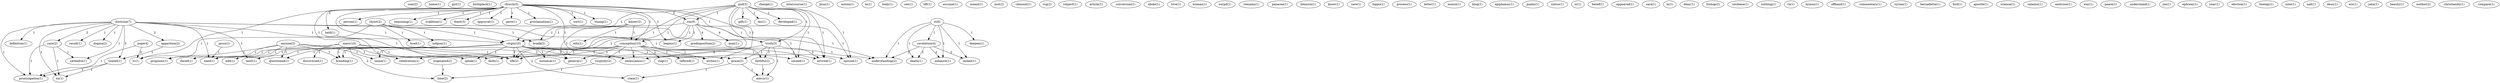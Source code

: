 digraph G {
  com [ label="com(2)" ];
  home [ label="home(1)" ];
  girl [ label="girl(1)" ];
  birthplace [ label="birthplace(1)" ];
  anyone [ label="anyone(2)" ];
  add [ label="add(1)" ];
  dared [ label="dared(1)" ];
  speak [ label="speak(1)" ];
  proposes [ label="proposes(1)" ];
  questioned [ label="questioned(1)" ];
  name [ label="name(1)" ];
  breeding [ label="breeding(1)" ];
  church [ label="church(5)" ];
  person [ label="person(1)" ];
  reasoning [ label="reasoning(1)" ];
  tradition [ label="tradition(1)" ];
  feast [ label="feast(3)" ];
  approval [ label="approval(1)" ];
  sin [ label="sin(9)" ];
  truth [ label="truth(3)" ];
  begins [ label="begins(1)" ];
  conception [ label="conception(10)" ];
  gave [ label="gave(1)" ];
  arrived [ label="arrived(1)" ];
  proclamation [ label="proclamation(1)" ];
  held [ label="held(1)" ];
  sort [ label="sort(1)" ];
  celebration [ label="celebration(1)" ];
  stamp [ label="stamp(1)" ];
  sinlessness [ label="sinlessness(1)" ];
  iv [ label="iv(1)" ];
  life [ label="life(2)" ];
  change [ label="change(1)" ];
  intercourse [ label="intercourse(1)" ];
  pius [ label="pius(1)" ];
  doctrine [ label="doctrine(7)" ];
  definition [ label="definition(1)" ];
  case [ label="case(2)" ];
  cathedra [ label="cathedra(1)" ];
  result [ label="result(1)" ];
  apparition [ label="apparition(2)" ];
  sealed [ label="sealed(1)" ];
  virgin [ label="virgin(10)" ];
  faithful [ label="faithful(2)" ];
  ex [ label="ex(1)" ];
  taint [ label="taint(1)" ];
  dogma [ label="dogma(2)" ];
  seed [ label="seed(1)" ];
  understanding [ label="understanding(2)" ];
  promulgation [ label="promulgation(1)" ];
  notion [ label="notion(1)" ];
  ie [ label="ie(1)" ];
  body [ label="body(1)" ];
  sex [ label="sex(1)" ];
  lift [ label="lift(1)" ];
  assume [ label="assume(1)" ];
  meant [ label="meant(1)" ];
  mot [ label="mot(2)" ];
  clement [ label="clement(1)" ];
  god [ label="god(3)" ];
  gift [ label="gift(1)" ];
  etc [ label="etc(1)" ];
  spouse [ label="spouse(1)" ];
  developed [ label="developed(1)" ];
  sinned [ label="sinned(1)" ];
  faith [ label="faith(1)" ];
  writes [ label="writes(1)" ];
  csg [ label="csg(2)" ];
  subject [ label="subject(1)" ];
  article [ label="article(1)" ];
  conversion [ label="conversion(1)" ];
  abide [ label="abide(1)" ];
  love [ label="love(1)" ];
  woman [ label="woman(1)" ];
  eurpd [ label="eurpd(1)" ];
  remains [ label="remains(1)" ];
  panacea [ label="panacea(1)" ];
  blemish [ label="blemish(1)" ];
  know [ label="know(1)" ];
  care [ label="care(1)" ];
  christ [ label="christ(2)" ];
  isdgsm [ label="isdgsm(1)" ];
  bradk [ label="bradk(2)" ];
  brad [ label="brad(1)" ];
  hippo [ label="hippo(1)" ];
  process [ label="process(1)" ];
  man [ label="man(1)" ];
  predisposition [ label="predisposition(2)" ];
  letter [ label="letter(1)" ];
  moore [ label="moore(1)" ];
  king [ label="king(1)" ];
  kaiser [ label="kaiser(2)" ];
  edu [ label="edu(1)" ];
  geneva [ label="geneva(1)" ];
  st [ label="st(6)" ];
  deepen [ label="deepen(1)" ];
  revelation [ label="revelation(4)" ];
  death [ label="death(1)" ];
  ended [ label="ended(1)" ];
  enhance [ label="enhance(1)" ];
  epiphanus [ label="epiphanus(1)" ];
  grace [ label="grace(2)" ];
  stain [ label="stain(1)" ];
  instance [ label="instance(1)" ];
  psalm [ label="psalm(1)" ];
  mercy [ label="mercy(1)" ];
  sixtus [ label="sixtus(1)" ];
  xi [ label="xi(1)" ];
  originated [ label="originated(2)" ];
  time [ label="time(2)" ];
  belief [ label="belief(1)" ];
  step [ label="step(1)" ];
  refered [ label="refered(1)" ];
  virginity [ label="virginity(2)" ];
  appeared [ label="appeared(1)" ];
  sara [ label="sara(1)" ];
  ix [ label="ix(1)" ];
  deny [ label="deny(1)" ];
  bishop [ label="bishop(2)" ];
  nisibene [ label="nisibene(1)" ];
  nothing [ label="nothing(1)" ];
  re [ label="re(1)" ];
  hymns [ label="hymns(1)" ];
  offhand [ label="offhand(1)" ];
  commentary [ label="commentary(1)" ];
  syrian [ label="syrian(1)" ];
  bernadette [ label="bernadette(1)" ];
  bull [ label="bull(1)" ];
  apostle [ label="apostle(1)" ];
  science [ label="science(1)" ];
  salamis [ label="salamis(1)" ];
  jesus [ label="jesus(1)" ];
  ambrose [ label="ambrose(1)" ];
  mary [ label="mary(10)" ];
  discovered [ label="discovered(1)" ];
  way [ label="way(1)" ];
  peace [ label="peace(1)" ];
  understand [ label="understand(1)" ];
  joe [ label="joe(1)" ];
  ephrem [ label="ephrem(1)" ];
  year [ label="year(1)" ];
  election [ label="election(1)" ];
  biology [ label="biology(1)" ];
  note [ label="note(1)" ];
  nab [ label="nab(1)" ];
  deus [ label="deus(1)" ];
  wis [ label="wis(1)" ];
  pope [ label="pope(4)" ];
  john [ label="john(1)" ];
  beauty [ label="beauty(1)" ];
  mother [ label="mother(2)" ];
  christianity [ label="christianity(1)" ];
  compare [ label="compare(1)" ];
  anyone -> add [ label="1" ];
  anyone -> dared [ label="1" ];
  anyone -> speak [ label="1" ];
  anyone -> proposes [ label="1" ];
  anyone -> questioned [ label="1" ];
  anyone -> name [ label="1" ];
  anyone -> breeding [ label="1" ];
  church -> person [ label="1" ];
  church -> reasoning [ label="1" ];
  church -> tradition [ label="1" ];
  church -> feast [ label="1" ];
  church -> approval [ label="1" ];
  church -> sin [ label="2" ];
  church -> truth [ label="1" ];
  church -> begins [ label="1" ];
  church -> conception [ label="1" ];
  church -> gave [ label="1" ];
  church -> arrived [ label="1" ];
  church -> proclamation [ label="1" ];
  church -> held [ label="2" ];
  church -> sort [ label="1" ];
  church -> celebration [ label="1" ];
  church -> stamp [ label="1" ];
  church -> sinlessness [ label="1" ];
  church -> iv [ label="1" ];
  church -> life [ label="1" ];
  doctrine -> definition [ label="1" ];
  doctrine -> case [ label="2" ];
  doctrine -> cathedra [ label="1" ];
  doctrine -> result [ label="1" ];
  doctrine -> apparition [ label="2" ];
  doctrine -> sealed [ label="3" ];
  doctrine -> virgin [ label="1" ];
  doctrine -> faithful [ label="1" ];
  doctrine -> ex [ label="1" ];
  doctrine -> taint [ label="1" ];
  doctrine -> dogma [ label="1" ];
  doctrine -> seed [ label="1" ];
  doctrine -> understanding [ label="1" ];
  doctrine -> promulgation [ label="1" ];
  case -> cathedra [ label="1" ];
  case -> ex [ label="1" ];
  case -> promulgation [ label="1" ];
  god -> gift [ label="1" ];
  god -> etc [ label="1" ];
  god -> sin [ label="1" ];
  god -> virgin [ label="1" ];
  god -> truth [ label="1" ];
  god -> spouse [ label="1" ];
  god -> developed [ label="1" ];
  god -> arrived [ label="1" ];
  god -> sinned [ label="1" ];
  god -> faith [ label="1" ];
  god -> writes [ label="1" ];
  god -> sinlessness [ label="1" ];
  god -> life [ label="1" ];
  christ -> isdgsm [ label="1" ];
  christ -> virgin [ label="1" ];
  christ -> bradk [ label="1" ];
  christ -> proposes [ label="1" ];
  christ -> brad [ label="1" ];
  apparition -> sealed [ label="1" ];
  sin -> virgin [ label="1" ];
  sin -> spouse [ label="1" ];
  sin -> begins [ label="1" ];
  sin -> conception [ label="1" ];
  sin -> sinned [ label="1" ];
  sin -> man [ label="4" ];
  sin -> predisposition [ label="4" ];
  sin -> life [ label="2" ];
  sealed -> ex [ label="1" ];
  sealed -> promulgation [ label="1" ];
  kaiser -> bradk [ label="1" ];
  kaiser -> edu [ label="1" ];
  kaiser -> conception [ label="1" ];
  kaiser -> geneva [ label="1" ];
  st -> deepen [ label="1" ];
  st -> revelation [ label="1" ];
  st -> death [ label="1" ];
  st -> ended [ label="1" ];
  st -> enhance [ label="1" ];
  st -> understanding [ label="1" ];
  virgin -> grace [ label="2" ];
  virgin -> spouse [ label="1" ];
  virgin -> speak [ label="1" ];
  virgin -> stain [ label="2" ];
  virgin -> instance [ label="1" ];
  virgin -> taint [ label="1" ];
  virgin -> sinned [ label="1" ];
  virgin -> questioned [ label="1" ];
  virgin -> name [ label="1" ];
  virgin -> breeding [ label="1" ];
  virgin -> writes [ label="1" ];
  virgin -> seed [ label="1" ];
  virgin -> life [ label="1" ];
  truth -> grace [ label="1" ];
  truth -> faithful [ label="1" ];
  truth -> arrived [ label="2" ];
  truth -> mercy [ label="1" ];
  truth -> sinlessness [ label="2" ];
  grace -> stain [ label="1" ];
  grace -> mercy [ label="1" ];
  faithful -> mercy [ label="1" ];
  originated -> time [ label="1" ];
  revelation -> death [ label="2" ];
  revelation -> ended [ label="2" ];
  revelation -> enhance [ label="2" ];
  revelation -> understanding [ label="2" ];
  conception -> arrived [ label="1" ];
  conception -> step [ label="2" ];
  conception -> geneva [ label="1" ];
  conception -> celebration [ label="1" ];
  conception -> refered [ label="1" ];
  conception -> virginity [ label="1" ];
  conception -> writes [ label="1" ];
  conception -> sinlessness [ label="1" ];
  conception -> understanding [ label="1" ];
  conception -> iv [ label="1" ];
  conception -> life [ label="1" ];
  brad -> geneva [ label="1" ];
  held -> life [ label="1" ];
  virginity -> time [ label="1" ];
  jesus -> seed [ label="1" ];
  mary -> faith [ label="1" ];
  mary -> breeding [ label="1" ];
  mary -> discovered [ label="1" ];
  mary -> sinlessness [ label="1" ];
  mary -> seed [ label="1" ];
  mary -> time [ label="2" ];
  mary -> life [ label="1" ];
  pope -> iv [ label="2" ];
  pope -> promulgation [ label="1" ];
}

